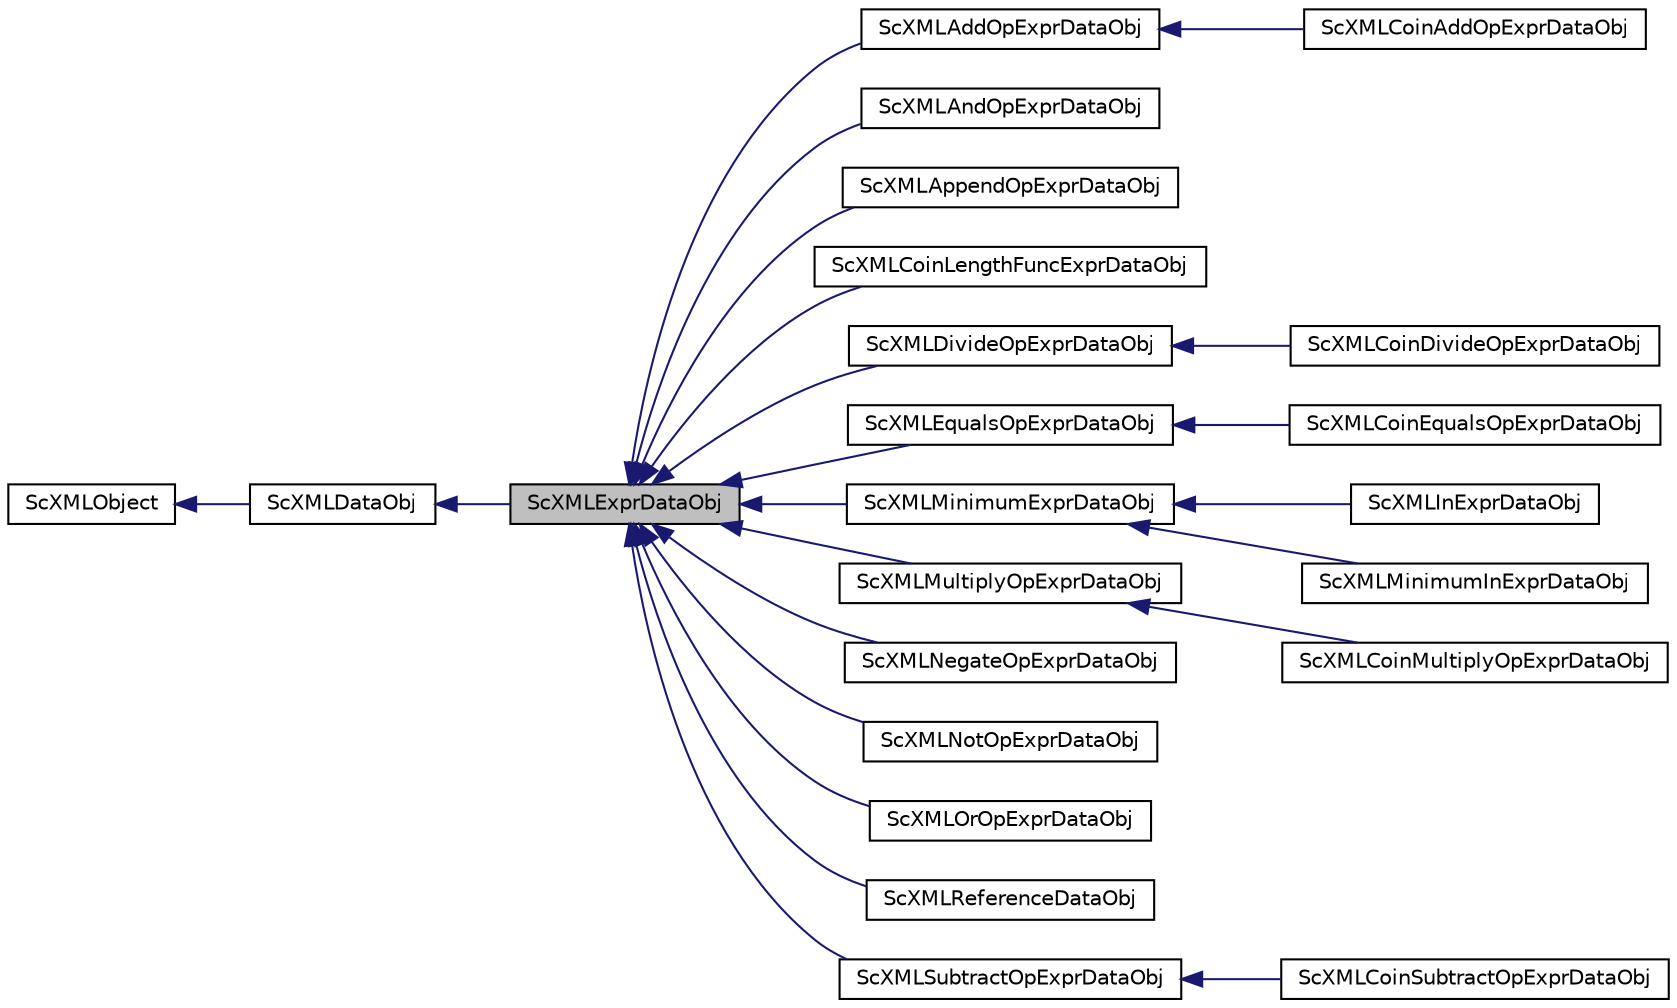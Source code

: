 digraph "ScXMLExprDataObj"
{
 // LATEX_PDF_SIZE
  edge [fontname="Helvetica",fontsize="10",labelfontname="Helvetica",labelfontsize="10"];
  node [fontname="Helvetica",fontsize="10",shape=record];
  rankdir="LR";
  Node1 [label="ScXMLExprDataObj",height=0.2,width=0.4,color="black", fillcolor="grey75", style="filled", fontcolor="black",tooltip=" "];
  Node2 -> Node1 [dir="back",color="midnightblue",fontsize="10",style="solid",fontname="Helvetica"];
  Node2 [label="ScXMLDataObj",height=0.2,width=0.4,color="black", fillcolor="white", style="filled",URL="$classScXMLDataObj.html",tooltip="base class for evaluator data objects in the SCXML data module"];
  Node3 -> Node2 [dir="back",color="midnightblue",fontsize="10",style="solid",fontname="Helvetica"];
  Node3 [label="ScXMLObject",height=0.2,width=0.4,color="black", fillcolor="white", style="filled",URL="$classScXMLObject.html",tooltip="Base class for all SCXML objects."];
  Node1 -> Node4 [dir="back",color="midnightblue",fontsize="10",style="solid",fontname="Helvetica"];
  Node4 [label="ScXMLAddOpExprDataObj",height=0.2,width=0.4,color="black", fillcolor="white", style="filled",URL="$classScXMLAddOpExprDataObj.html",tooltip=" "];
  Node4 -> Node5 [dir="back",color="midnightblue",fontsize="10",style="solid",fontname="Helvetica"];
  Node5 [label="ScXMLCoinAddOpExprDataObj",height=0.2,width=0.4,color="black", fillcolor="white", style="filled",URL="$classScXMLCoinAddOpExprDataObj.html",tooltip=" "];
  Node1 -> Node6 [dir="back",color="midnightblue",fontsize="10",style="solid",fontname="Helvetica"];
  Node6 [label="ScXMLAndOpExprDataObj",height=0.2,width=0.4,color="black", fillcolor="white", style="filled",URL="$classScXMLAndOpExprDataObj.html",tooltip="Implements the logical AND operator."];
  Node1 -> Node7 [dir="back",color="midnightblue",fontsize="10",style="solid",fontname="Helvetica"];
  Node7 [label="ScXMLAppendOpExprDataObj",height=0.2,width=0.4,color="black", fillcolor="white", style="filled",URL="$classScXMLAppendOpExprDataObj.html",tooltip=" "];
  Node1 -> Node8 [dir="back",color="midnightblue",fontsize="10",style="solid",fontname="Helvetica"];
  Node8 [label="ScXMLCoinLengthFuncExprDataObj",height=0.2,width=0.4,color="black", fillcolor="white", style="filled",URL="$classScXMLCoinLengthFuncExprDataObj.html",tooltip=" "];
  Node1 -> Node9 [dir="back",color="midnightblue",fontsize="10",style="solid",fontname="Helvetica"];
  Node9 [label="ScXMLDivideOpExprDataObj",height=0.2,width=0.4,color="black", fillcolor="white", style="filled",URL="$classScXMLDivideOpExprDataObj.html",tooltip=" "];
  Node9 -> Node10 [dir="back",color="midnightblue",fontsize="10",style="solid",fontname="Helvetica"];
  Node10 [label="ScXMLCoinDivideOpExprDataObj",height=0.2,width=0.4,color="black", fillcolor="white", style="filled",URL="$classScXMLCoinDivideOpExprDataObj.html",tooltip=" "];
  Node1 -> Node11 [dir="back",color="midnightblue",fontsize="10",style="solid",fontname="Helvetica"];
  Node11 [label="ScXMLEqualsOpExprDataObj",height=0.2,width=0.4,color="black", fillcolor="white", style="filled",URL="$classScXMLEqualsOpExprDataObj.html",tooltip=" "];
  Node11 -> Node12 [dir="back",color="midnightblue",fontsize="10",style="solid",fontname="Helvetica"];
  Node12 [label="ScXMLCoinEqualsOpExprDataObj",height=0.2,width=0.4,color="black", fillcolor="white", style="filled",URL="$classScXMLCoinEqualsOpExprDataObj.html",tooltip=" "];
  Node1 -> Node13 [dir="back",color="midnightblue",fontsize="10",style="solid",fontname="Helvetica"];
  Node13 [label="ScXMLMinimumExprDataObj",height=0.2,width=0.4,color="black", fillcolor="white", style="filled",URL="$classScXMLMinimumExprDataObj.html",tooltip="implements the data objects for the evaluator for the minimum profile."];
  Node13 -> Node14 [dir="back",color="midnightblue",fontsize="10",style="solid",fontname="Helvetica"];
  Node14 [label="ScXMLInExprDataObj",height=0.2,width=0.4,color="black", fillcolor="white", style="filled",URL="$classScXMLInExprDataObj.html",tooltip=" "];
  Node13 -> Node15 [dir="back",color="midnightblue",fontsize="10",style="solid",fontname="Helvetica"];
  Node15 [label="ScXMLMinimumInExprDataObj",height=0.2,width=0.4,color="black", fillcolor="white", style="filled",URL="$classScXMLMinimumInExprDataObj.html",tooltip=" "];
  Node1 -> Node16 [dir="back",color="midnightblue",fontsize="10",style="solid",fontname="Helvetica"];
  Node16 [label="ScXMLMultiplyOpExprDataObj",height=0.2,width=0.4,color="black", fillcolor="white", style="filled",URL="$classScXMLMultiplyOpExprDataObj.html",tooltip=" "];
  Node16 -> Node17 [dir="back",color="midnightblue",fontsize="10",style="solid",fontname="Helvetica"];
  Node17 [label="ScXMLCoinMultiplyOpExprDataObj",height=0.2,width=0.4,color="black", fillcolor="white", style="filled",URL="$classScXMLCoinMultiplyOpExprDataObj.html",tooltip=" "];
  Node1 -> Node18 [dir="back",color="midnightblue",fontsize="10",style="solid",fontname="Helvetica"];
  Node18 [label="ScXMLNegateOpExprDataObj",height=0.2,width=0.4,color="black", fillcolor="white", style="filled",URL="$classScXMLNegateOpExprDataObj.html",tooltip=" "];
  Node1 -> Node19 [dir="back",color="midnightblue",fontsize="10",style="solid",fontname="Helvetica"];
  Node19 [label="ScXMLNotOpExprDataObj",height=0.2,width=0.4,color="black", fillcolor="white", style="filled",URL="$classScXMLNotOpExprDataObj.html",tooltip=" "];
  Node1 -> Node20 [dir="back",color="midnightblue",fontsize="10",style="solid",fontname="Helvetica"];
  Node20 [label="ScXMLOrOpExprDataObj",height=0.2,width=0.4,color="black", fillcolor="white", style="filled",URL="$classScXMLOrOpExprDataObj.html",tooltip=" "];
  Node1 -> Node21 [dir="back",color="midnightblue",fontsize="10",style="solid",fontname="Helvetica"];
  Node21 [label="ScXMLReferenceDataObj",height=0.2,width=0.4,color="black", fillcolor="white", style="filled",URL="$classScXMLReferenceDataObj.html",tooltip="A data object representing a reference to another object in the data model."];
  Node1 -> Node22 [dir="back",color="midnightblue",fontsize="10",style="solid",fontname="Helvetica"];
  Node22 [label="ScXMLSubtractOpExprDataObj",height=0.2,width=0.4,color="black", fillcolor="white", style="filled",URL="$classScXMLSubtractOpExprDataObj.html",tooltip=" "];
  Node22 -> Node23 [dir="back",color="midnightblue",fontsize="10",style="solid",fontname="Helvetica"];
  Node23 [label="ScXMLCoinSubtractOpExprDataObj",height=0.2,width=0.4,color="black", fillcolor="white", style="filled",URL="$classScXMLCoinSubtractOpExprDataObj.html",tooltip=" "];
}
